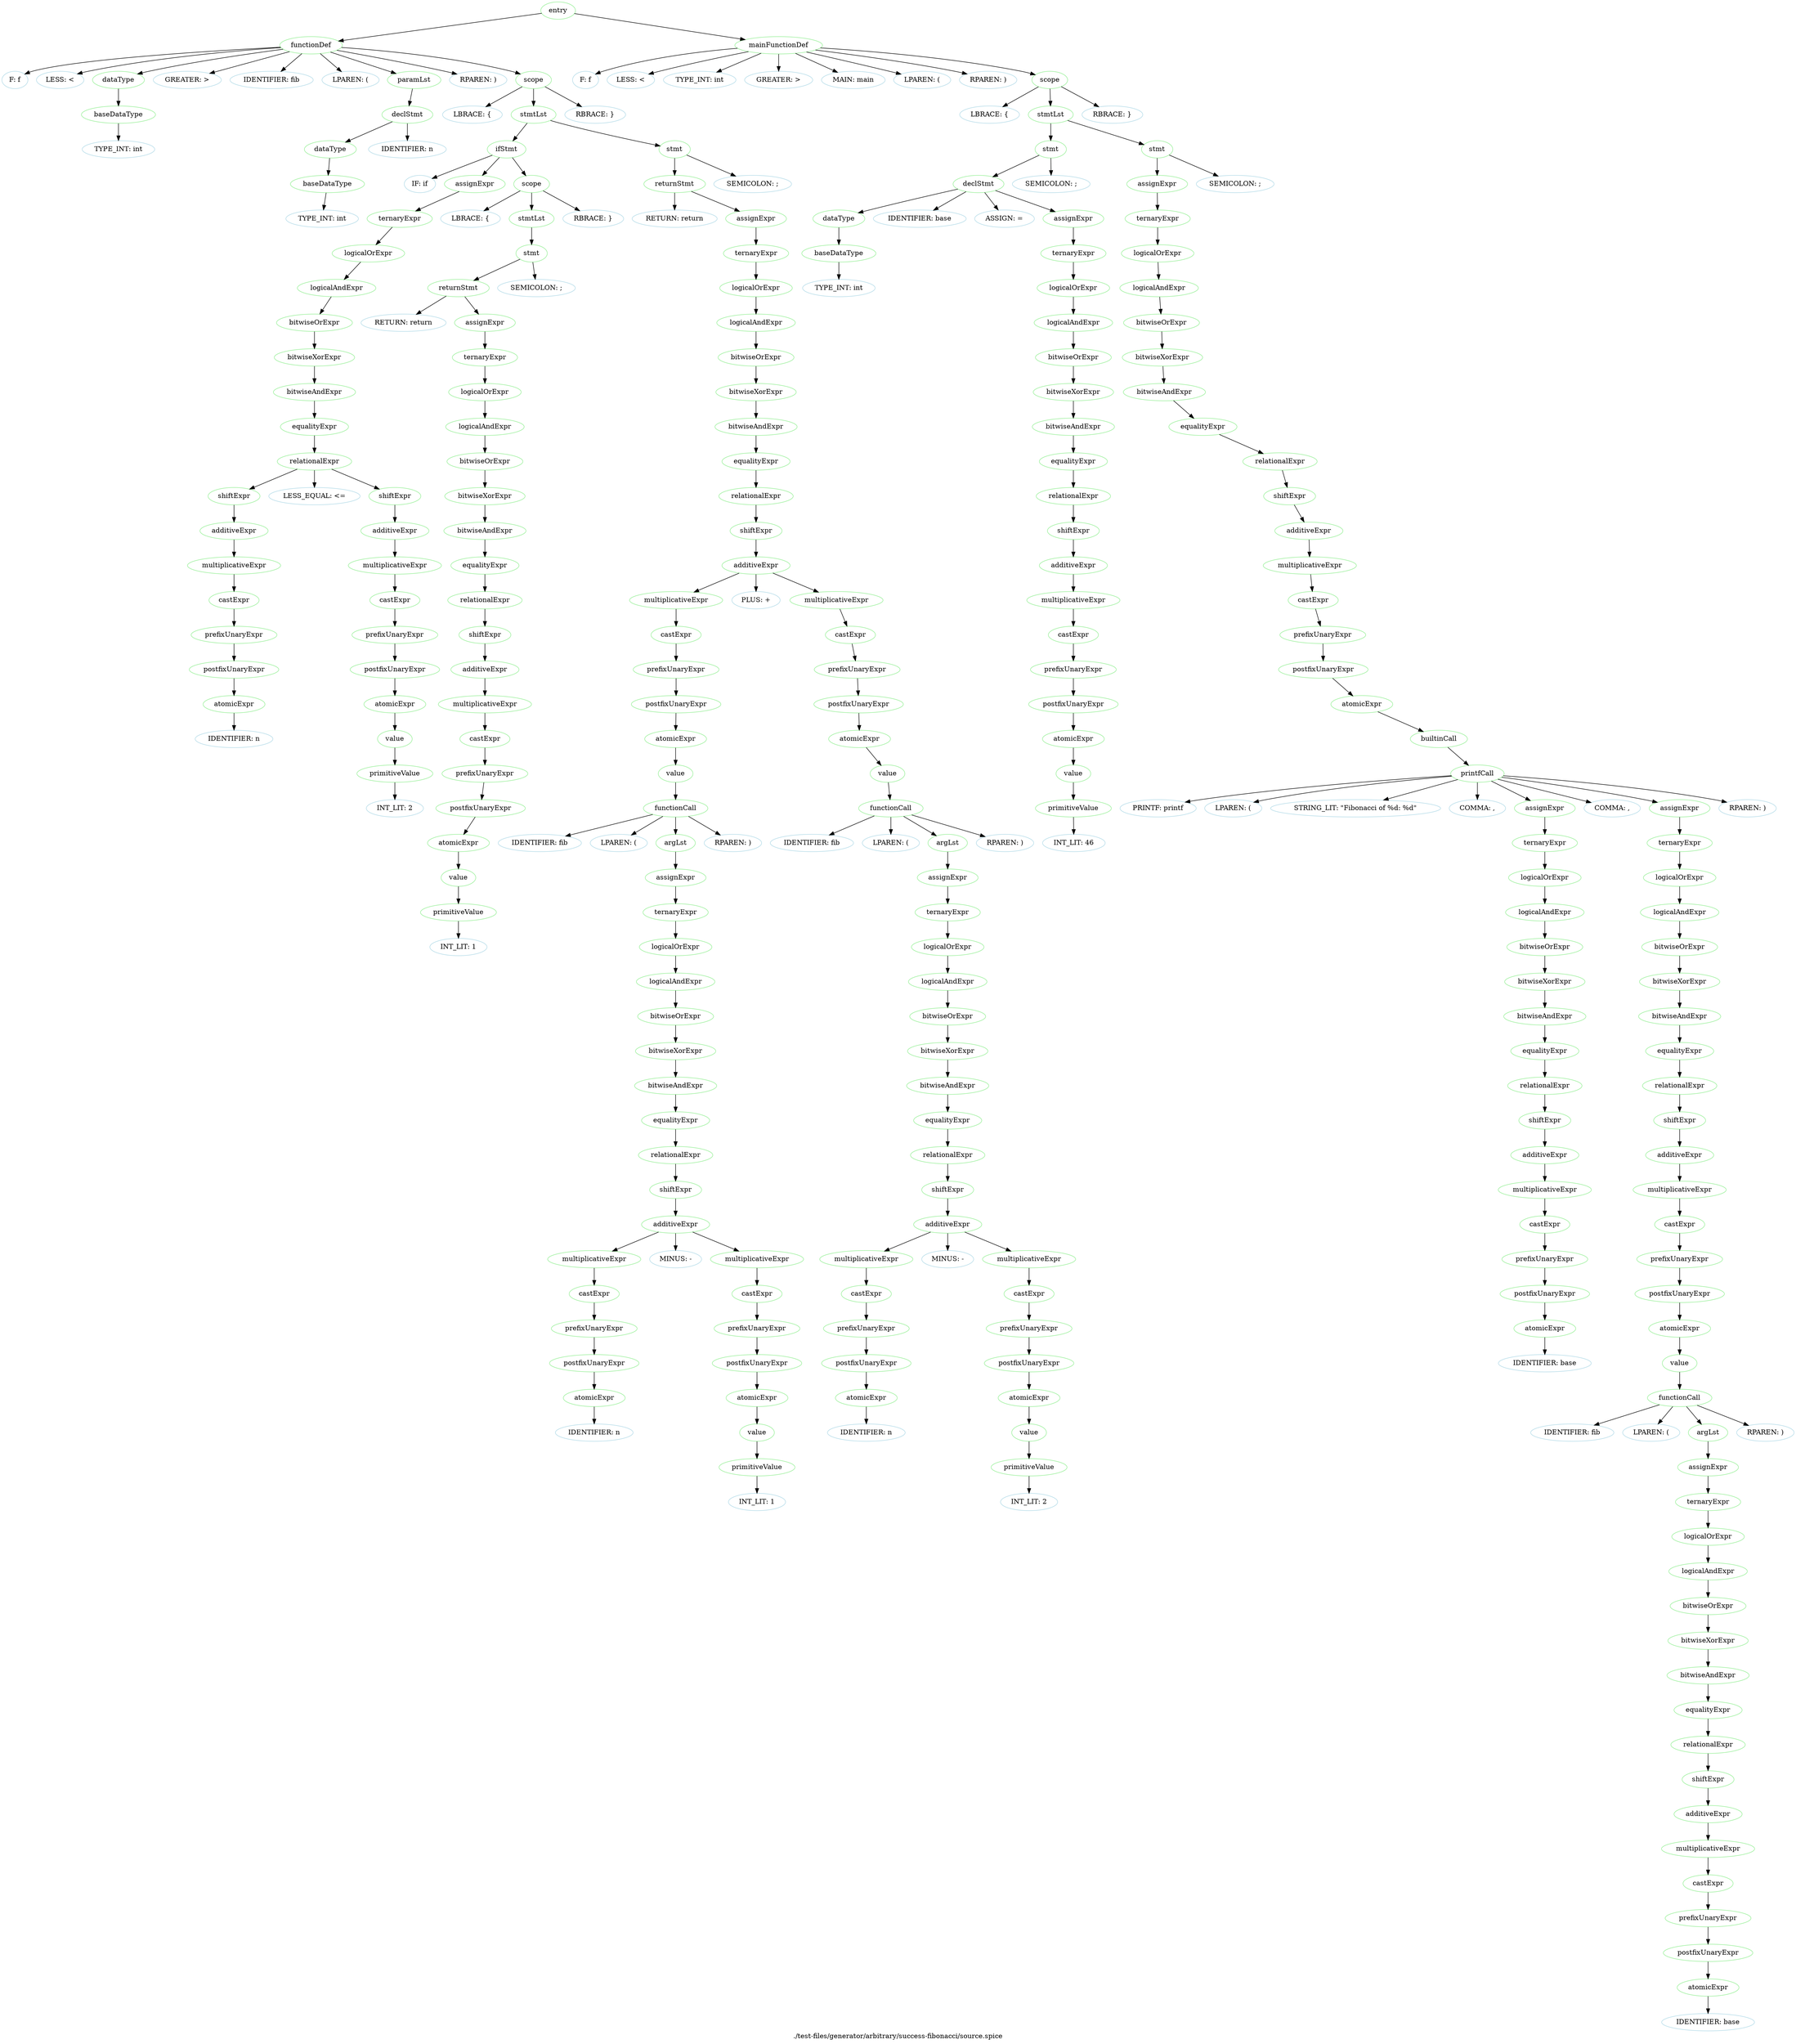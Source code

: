 digraph {
 rankdir="TB";
 label="./test-files/generator/arbitrary/success-fibonacci/source.spice";
 L1C0_entry [color="lightgreen",label="entry"];
 L1C0_functionDef [color="lightgreen",label="functionDef"];
 L1C0_entry -> L1C0_functionDef;
 L1C0 [color="lightblue",label="F: f"];
 L1C0_functionDef -> L1C0
 L1C1 [color="lightblue",label="LESS: <"];
 L1C0_functionDef -> L1C1
 L1C2_dataType [color="lightgreen",label="dataType"];
 L1C0_functionDef -> L1C2_dataType;
 L1C2_baseDataType [color="lightgreen",label="baseDataType"];
 L1C2_dataType -> L1C2_baseDataType;
 L1C2 [color="lightblue",label="TYPE_INT: int"];
 L1C2_baseDataType -> L1C2
 L1C5 [color="lightblue",label="GREATER: >"];
 L1C0_functionDef -> L1C5
 L1C7 [color="lightblue",label="IDENTIFIER: fib"];
 L1C0_functionDef -> L1C7
 L1C10 [color="lightblue",label="LPAREN: ("];
 L1C0_functionDef -> L1C10
 L1C11_paramLst [color="lightgreen",label="paramLst"];
 L1C0_functionDef -> L1C11_paramLst;
 L1C11_declStmt [color="lightgreen",label="declStmt"];
 L1C11_paramLst -> L1C11_declStmt;
 L1C11_dataType [color="lightgreen",label="dataType"];
 L1C11_declStmt -> L1C11_dataType;
 L1C11_baseDataType [color="lightgreen",label="baseDataType"];
 L1C11_dataType -> L1C11_baseDataType;
 L1C11 [color="lightblue",label="TYPE_INT: int"];
 L1C11_baseDataType -> L1C11
 L1C15 [color="lightblue",label="IDENTIFIER: n"];
 L1C11_declStmt -> L1C15
 L1C16 [color="lightblue",label="RPAREN: )"];
 L1C0_functionDef -> L1C16
 L1C18_scope [color="lightgreen",label="scope"];
 L1C0_functionDef -> L1C18_scope;
 L1C18 [color="lightblue",label="LBRACE: {"];
 L1C18_scope -> L1C18
 L2C4_stmtLst [color="lightgreen",label="stmtLst"];
 L1C18_scope -> L2C4_stmtLst;
 L2C4_ifStmt [color="lightgreen",label="ifStmt"];
 L2C4_stmtLst -> L2C4_ifStmt;
 L2C4 [color="lightblue",label="IF: if"];
 L2C4_ifStmt -> L2C4
 L2C7_assignExpr [color="lightgreen",label="assignExpr"];
 L2C4_ifStmt -> L2C7_assignExpr;
 L2C7_ternaryExpr [color="lightgreen",label="ternaryExpr"];
 L2C7_assignExpr -> L2C7_ternaryExpr;
 L2C7_logicalOrExpr [color="lightgreen",label="logicalOrExpr"];
 L2C7_ternaryExpr -> L2C7_logicalOrExpr;
 L2C7_logicalAndExpr [color="lightgreen",label="logicalAndExpr"];
 L2C7_logicalOrExpr -> L2C7_logicalAndExpr;
 L2C7_bitwiseOrExpr [color="lightgreen",label="bitwiseOrExpr"];
 L2C7_logicalAndExpr -> L2C7_bitwiseOrExpr;
 L2C7_bitwiseXorExpr [color="lightgreen",label="bitwiseXorExpr"];
 L2C7_bitwiseOrExpr -> L2C7_bitwiseXorExpr;
 L2C7_bitwiseAndExpr [color="lightgreen",label="bitwiseAndExpr"];
 L2C7_bitwiseXorExpr -> L2C7_bitwiseAndExpr;
 L2C7_equalityExpr [color="lightgreen",label="equalityExpr"];
 L2C7_bitwiseAndExpr -> L2C7_equalityExpr;
 L2C7_relationalExpr [color="lightgreen",label="relationalExpr"];
 L2C7_equalityExpr -> L2C7_relationalExpr;
 L2C7_shiftExpr [color="lightgreen",label="shiftExpr"];
 L2C7_relationalExpr -> L2C7_shiftExpr;
 L2C7_additiveExpr [color="lightgreen",label="additiveExpr"];
 L2C7_shiftExpr -> L2C7_additiveExpr;
 L2C7_multiplicativeExpr [color="lightgreen",label="multiplicativeExpr"];
 L2C7_additiveExpr -> L2C7_multiplicativeExpr;
 L2C7_castExpr [color="lightgreen",label="castExpr"];
 L2C7_multiplicativeExpr -> L2C7_castExpr;
 L2C7_prefixUnaryExpr [color="lightgreen",label="prefixUnaryExpr"];
 L2C7_castExpr -> L2C7_prefixUnaryExpr;
 L2C7_postfixUnaryExpr [color="lightgreen",label="postfixUnaryExpr"];
 L2C7_prefixUnaryExpr -> L2C7_postfixUnaryExpr;
 L2C7_atomicExpr [color="lightgreen",label="atomicExpr"];
 L2C7_postfixUnaryExpr -> L2C7_atomicExpr;
 L2C7 [color="lightblue",label="IDENTIFIER: n"];
 L2C7_atomicExpr -> L2C7
 L2C9 [color="lightblue",label="LESS_EQUAL: <="];
 L2C7_relationalExpr -> L2C9
 L2C12_shiftExpr [color="lightgreen",label="shiftExpr"];
 L2C7_relationalExpr -> L2C12_shiftExpr;
 L2C12_additiveExpr [color="lightgreen",label="additiveExpr"];
 L2C12_shiftExpr -> L2C12_additiveExpr;
 L2C12_multiplicativeExpr [color="lightgreen",label="multiplicativeExpr"];
 L2C12_additiveExpr -> L2C12_multiplicativeExpr;
 L2C12_castExpr [color="lightgreen",label="castExpr"];
 L2C12_multiplicativeExpr -> L2C12_castExpr;
 L2C12_prefixUnaryExpr [color="lightgreen",label="prefixUnaryExpr"];
 L2C12_castExpr -> L2C12_prefixUnaryExpr;
 L2C12_postfixUnaryExpr [color="lightgreen",label="postfixUnaryExpr"];
 L2C12_prefixUnaryExpr -> L2C12_postfixUnaryExpr;
 L2C12_atomicExpr [color="lightgreen",label="atomicExpr"];
 L2C12_postfixUnaryExpr -> L2C12_atomicExpr;
 L2C12_value [color="lightgreen",label="value"];
 L2C12_atomicExpr -> L2C12_value;
 L2C12_primitiveValue [color="lightgreen",label="primitiveValue"];
 L2C12_value -> L2C12_primitiveValue;
 L2C12 [color="lightblue",label="INT_LIT: 2"];
 L2C12_primitiveValue -> L2C12
 L2C14_scope [color="lightgreen",label="scope"];
 L2C4_ifStmt -> L2C14_scope;
 L2C14 [color="lightblue",label="LBRACE: {"];
 L2C14_scope -> L2C14
 L2C16_stmtLst [color="lightgreen",label="stmtLst"];
 L2C14_scope -> L2C16_stmtLst;
 L2C16_stmt [color="lightgreen",label="stmt"];
 L2C16_stmtLst -> L2C16_stmt;
 L2C16_returnStmt [color="lightgreen",label="returnStmt"];
 L2C16_stmt -> L2C16_returnStmt;
 L2C16 [color="lightblue",label="RETURN: return"];
 L2C16_returnStmt -> L2C16
 L2C23_assignExpr [color="lightgreen",label="assignExpr"];
 L2C16_returnStmt -> L2C23_assignExpr;
 L2C23_ternaryExpr [color="lightgreen",label="ternaryExpr"];
 L2C23_assignExpr -> L2C23_ternaryExpr;
 L2C23_logicalOrExpr [color="lightgreen",label="logicalOrExpr"];
 L2C23_ternaryExpr -> L2C23_logicalOrExpr;
 L2C23_logicalAndExpr [color="lightgreen",label="logicalAndExpr"];
 L2C23_logicalOrExpr -> L2C23_logicalAndExpr;
 L2C23_bitwiseOrExpr [color="lightgreen",label="bitwiseOrExpr"];
 L2C23_logicalAndExpr -> L2C23_bitwiseOrExpr;
 L2C23_bitwiseXorExpr [color="lightgreen",label="bitwiseXorExpr"];
 L2C23_bitwiseOrExpr -> L2C23_bitwiseXorExpr;
 L2C23_bitwiseAndExpr [color="lightgreen",label="bitwiseAndExpr"];
 L2C23_bitwiseXorExpr -> L2C23_bitwiseAndExpr;
 L2C23_equalityExpr [color="lightgreen",label="equalityExpr"];
 L2C23_bitwiseAndExpr -> L2C23_equalityExpr;
 L2C23_relationalExpr [color="lightgreen",label="relationalExpr"];
 L2C23_equalityExpr -> L2C23_relationalExpr;
 L2C23_shiftExpr [color="lightgreen",label="shiftExpr"];
 L2C23_relationalExpr -> L2C23_shiftExpr;
 L2C23_additiveExpr [color="lightgreen",label="additiveExpr"];
 L2C23_shiftExpr -> L2C23_additiveExpr;
 L2C23_multiplicativeExpr [color="lightgreen",label="multiplicativeExpr"];
 L2C23_additiveExpr -> L2C23_multiplicativeExpr;
 L2C23_castExpr [color="lightgreen",label="castExpr"];
 L2C23_multiplicativeExpr -> L2C23_castExpr;
 L2C23_prefixUnaryExpr [color="lightgreen",label="prefixUnaryExpr"];
 L2C23_castExpr -> L2C23_prefixUnaryExpr;
 L2C23_postfixUnaryExpr [color="lightgreen",label="postfixUnaryExpr"];
 L2C23_prefixUnaryExpr -> L2C23_postfixUnaryExpr;
 L2C23_atomicExpr [color="lightgreen",label="atomicExpr"];
 L2C23_postfixUnaryExpr -> L2C23_atomicExpr;
 L2C23_value [color="lightgreen",label="value"];
 L2C23_atomicExpr -> L2C23_value;
 L2C23_primitiveValue [color="lightgreen",label="primitiveValue"];
 L2C23_value -> L2C23_primitiveValue;
 L2C23 [color="lightblue",label="INT_LIT: 1"];
 L2C23_primitiveValue -> L2C23
 L2C24 [color="lightblue",label="SEMICOLON: ;"];
 L2C16_stmt -> L2C24
 L2C26 [color="lightblue",label="RBRACE: }"];
 L2C14_scope -> L2C26
 L3C4_stmt [color="lightgreen",label="stmt"];
 L2C4_stmtLst -> L3C4_stmt;
 L3C4_returnStmt [color="lightgreen",label="returnStmt"];
 L3C4_stmt -> L3C4_returnStmt;
 L3C4 [color="lightblue",label="RETURN: return"];
 L3C4_returnStmt -> L3C4
 L3C11_assignExpr [color="lightgreen",label="assignExpr"];
 L3C4_returnStmt -> L3C11_assignExpr;
 L3C11_ternaryExpr [color="lightgreen",label="ternaryExpr"];
 L3C11_assignExpr -> L3C11_ternaryExpr;
 L3C11_logicalOrExpr [color="lightgreen",label="logicalOrExpr"];
 L3C11_ternaryExpr -> L3C11_logicalOrExpr;
 L3C11_logicalAndExpr [color="lightgreen",label="logicalAndExpr"];
 L3C11_logicalOrExpr -> L3C11_logicalAndExpr;
 L3C11_bitwiseOrExpr [color="lightgreen",label="bitwiseOrExpr"];
 L3C11_logicalAndExpr -> L3C11_bitwiseOrExpr;
 L3C11_bitwiseXorExpr [color="lightgreen",label="bitwiseXorExpr"];
 L3C11_bitwiseOrExpr -> L3C11_bitwiseXorExpr;
 L3C11_bitwiseAndExpr [color="lightgreen",label="bitwiseAndExpr"];
 L3C11_bitwiseXorExpr -> L3C11_bitwiseAndExpr;
 L3C11_equalityExpr [color="lightgreen",label="equalityExpr"];
 L3C11_bitwiseAndExpr -> L3C11_equalityExpr;
 L3C11_relationalExpr [color="lightgreen",label="relationalExpr"];
 L3C11_equalityExpr -> L3C11_relationalExpr;
 L3C11_shiftExpr [color="lightgreen",label="shiftExpr"];
 L3C11_relationalExpr -> L3C11_shiftExpr;
 L3C11_additiveExpr [color="lightgreen",label="additiveExpr"];
 L3C11_shiftExpr -> L3C11_additiveExpr;
 L3C11_multiplicativeExpr [color="lightgreen",label="multiplicativeExpr"];
 L3C11_additiveExpr -> L3C11_multiplicativeExpr;
 L3C11_castExpr [color="lightgreen",label="castExpr"];
 L3C11_multiplicativeExpr -> L3C11_castExpr;
 L3C11_prefixUnaryExpr [color="lightgreen",label="prefixUnaryExpr"];
 L3C11_castExpr -> L3C11_prefixUnaryExpr;
 L3C11_postfixUnaryExpr [color="lightgreen",label="postfixUnaryExpr"];
 L3C11_prefixUnaryExpr -> L3C11_postfixUnaryExpr;
 L3C11_atomicExpr [color="lightgreen",label="atomicExpr"];
 L3C11_postfixUnaryExpr -> L3C11_atomicExpr;
 L3C11_value [color="lightgreen",label="value"];
 L3C11_atomicExpr -> L3C11_value;
 L3C11_functionCall [color="lightgreen",label="functionCall"];
 L3C11_value -> L3C11_functionCall;
 L3C11 [color="lightblue",label="IDENTIFIER: fib"];
 L3C11_functionCall -> L3C11
 L3C14 [color="lightblue",label="LPAREN: ("];
 L3C11_functionCall -> L3C14
 L3C15_argLst [color="lightgreen",label="argLst"];
 L3C11_functionCall -> L3C15_argLst;
 L3C15_assignExpr [color="lightgreen",label="assignExpr"];
 L3C15_argLst -> L3C15_assignExpr;
 L3C15_ternaryExpr [color="lightgreen",label="ternaryExpr"];
 L3C15_assignExpr -> L3C15_ternaryExpr;
 L3C15_logicalOrExpr [color="lightgreen",label="logicalOrExpr"];
 L3C15_ternaryExpr -> L3C15_logicalOrExpr;
 L3C15_logicalAndExpr [color="lightgreen",label="logicalAndExpr"];
 L3C15_logicalOrExpr -> L3C15_logicalAndExpr;
 L3C15_bitwiseOrExpr [color="lightgreen",label="bitwiseOrExpr"];
 L3C15_logicalAndExpr -> L3C15_bitwiseOrExpr;
 L3C15_bitwiseXorExpr [color="lightgreen",label="bitwiseXorExpr"];
 L3C15_bitwiseOrExpr -> L3C15_bitwiseXorExpr;
 L3C15_bitwiseAndExpr [color="lightgreen",label="bitwiseAndExpr"];
 L3C15_bitwiseXorExpr -> L3C15_bitwiseAndExpr;
 L3C15_equalityExpr [color="lightgreen",label="equalityExpr"];
 L3C15_bitwiseAndExpr -> L3C15_equalityExpr;
 L3C15_relationalExpr [color="lightgreen",label="relationalExpr"];
 L3C15_equalityExpr -> L3C15_relationalExpr;
 L3C15_shiftExpr [color="lightgreen",label="shiftExpr"];
 L3C15_relationalExpr -> L3C15_shiftExpr;
 L3C15_additiveExpr [color="lightgreen",label="additiveExpr"];
 L3C15_shiftExpr -> L3C15_additiveExpr;
 L3C15_multiplicativeExpr [color="lightgreen",label="multiplicativeExpr"];
 L3C15_additiveExpr -> L3C15_multiplicativeExpr;
 L3C15_castExpr [color="lightgreen",label="castExpr"];
 L3C15_multiplicativeExpr -> L3C15_castExpr;
 L3C15_prefixUnaryExpr [color="lightgreen",label="prefixUnaryExpr"];
 L3C15_castExpr -> L3C15_prefixUnaryExpr;
 L3C15_postfixUnaryExpr [color="lightgreen",label="postfixUnaryExpr"];
 L3C15_prefixUnaryExpr -> L3C15_postfixUnaryExpr;
 L3C15_atomicExpr [color="lightgreen",label="atomicExpr"];
 L3C15_postfixUnaryExpr -> L3C15_atomicExpr;
 L3C15 [color="lightblue",label="IDENTIFIER: n"];
 L3C15_atomicExpr -> L3C15
 L3C17 [color="lightblue",label="MINUS: -"];
 L3C15_additiveExpr -> L3C17
 L3C19_multiplicativeExpr [color="lightgreen",label="multiplicativeExpr"];
 L3C15_additiveExpr -> L3C19_multiplicativeExpr;
 L3C19_castExpr [color="lightgreen",label="castExpr"];
 L3C19_multiplicativeExpr -> L3C19_castExpr;
 L3C19_prefixUnaryExpr [color="lightgreen",label="prefixUnaryExpr"];
 L3C19_castExpr -> L3C19_prefixUnaryExpr;
 L3C19_postfixUnaryExpr [color="lightgreen",label="postfixUnaryExpr"];
 L3C19_prefixUnaryExpr -> L3C19_postfixUnaryExpr;
 L3C19_atomicExpr [color="lightgreen",label="atomicExpr"];
 L3C19_postfixUnaryExpr -> L3C19_atomicExpr;
 L3C19_value [color="lightgreen",label="value"];
 L3C19_atomicExpr -> L3C19_value;
 L3C19_primitiveValue [color="lightgreen",label="primitiveValue"];
 L3C19_value -> L3C19_primitiveValue;
 L3C19 [color="lightblue",label="INT_LIT: 1"];
 L3C19_primitiveValue -> L3C19
 L3C20 [color="lightblue",label="RPAREN: )"];
 L3C11_functionCall -> L3C20
 L3C22 [color="lightblue",label="PLUS: +"];
 L3C11_additiveExpr -> L3C22
 L3C24_multiplicativeExpr [color="lightgreen",label="multiplicativeExpr"];
 L3C11_additiveExpr -> L3C24_multiplicativeExpr;
 L3C24_castExpr [color="lightgreen",label="castExpr"];
 L3C24_multiplicativeExpr -> L3C24_castExpr;
 L3C24_prefixUnaryExpr [color="lightgreen",label="prefixUnaryExpr"];
 L3C24_castExpr -> L3C24_prefixUnaryExpr;
 L3C24_postfixUnaryExpr [color="lightgreen",label="postfixUnaryExpr"];
 L3C24_prefixUnaryExpr -> L3C24_postfixUnaryExpr;
 L3C24_atomicExpr [color="lightgreen",label="atomicExpr"];
 L3C24_postfixUnaryExpr -> L3C24_atomicExpr;
 L3C24_value [color="lightgreen",label="value"];
 L3C24_atomicExpr -> L3C24_value;
 L3C24_functionCall [color="lightgreen",label="functionCall"];
 L3C24_value -> L3C24_functionCall;
 L3C24 [color="lightblue",label="IDENTIFIER: fib"];
 L3C24_functionCall -> L3C24
 L3C27 [color="lightblue",label="LPAREN: ("];
 L3C24_functionCall -> L3C27
 L3C28_argLst [color="lightgreen",label="argLst"];
 L3C24_functionCall -> L3C28_argLst;
 L3C28_assignExpr [color="lightgreen",label="assignExpr"];
 L3C28_argLst -> L3C28_assignExpr;
 L3C28_ternaryExpr [color="lightgreen",label="ternaryExpr"];
 L3C28_assignExpr -> L3C28_ternaryExpr;
 L3C28_logicalOrExpr [color="lightgreen",label="logicalOrExpr"];
 L3C28_ternaryExpr -> L3C28_logicalOrExpr;
 L3C28_logicalAndExpr [color="lightgreen",label="logicalAndExpr"];
 L3C28_logicalOrExpr -> L3C28_logicalAndExpr;
 L3C28_bitwiseOrExpr [color="lightgreen",label="bitwiseOrExpr"];
 L3C28_logicalAndExpr -> L3C28_bitwiseOrExpr;
 L3C28_bitwiseXorExpr [color="lightgreen",label="bitwiseXorExpr"];
 L3C28_bitwiseOrExpr -> L3C28_bitwiseXorExpr;
 L3C28_bitwiseAndExpr [color="lightgreen",label="bitwiseAndExpr"];
 L3C28_bitwiseXorExpr -> L3C28_bitwiseAndExpr;
 L3C28_equalityExpr [color="lightgreen",label="equalityExpr"];
 L3C28_bitwiseAndExpr -> L3C28_equalityExpr;
 L3C28_relationalExpr [color="lightgreen",label="relationalExpr"];
 L3C28_equalityExpr -> L3C28_relationalExpr;
 L3C28_shiftExpr [color="lightgreen",label="shiftExpr"];
 L3C28_relationalExpr -> L3C28_shiftExpr;
 L3C28_additiveExpr [color="lightgreen",label="additiveExpr"];
 L3C28_shiftExpr -> L3C28_additiveExpr;
 L3C28_multiplicativeExpr [color="lightgreen",label="multiplicativeExpr"];
 L3C28_additiveExpr -> L3C28_multiplicativeExpr;
 L3C28_castExpr [color="lightgreen",label="castExpr"];
 L3C28_multiplicativeExpr -> L3C28_castExpr;
 L3C28_prefixUnaryExpr [color="lightgreen",label="prefixUnaryExpr"];
 L3C28_castExpr -> L3C28_prefixUnaryExpr;
 L3C28_postfixUnaryExpr [color="lightgreen",label="postfixUnaryExpr"];
 L3C28_prefixUnaryExpr -> L3C28_postfixUnaryExpr;
 L3C28_atomicExpr [color="lightgreen",label="atomicExpr"];
 L3C28_postfixUnaryExpr -> L3C28_atomicExpr;
 L3C28 [color="lightblue",label="IDENTIFIER: n"];
 L3C28_atomicExpr -> L3C28
 L3C30 [color="lightblue",label="MINUS: -"];
 L3C28_additiveExpr -> L3C30
 L3C32_multiplicativeExpr [color="lightgreen",label="multiplicativeExpr"];
 L3C28_additiveExpr -> L3C32_multiplicativeExpr;
 L3C32_castExpr [color="lightgreen",label="castExpr"];
 L3C32_multiplicativeExpr -> L3C32_castExpr;
 L3C32_prefixUnaryExpr [color="lightgreen",label="prefixUnaryExpr"];
 L3C32_castExpr -> L3C32_prefixUnaryExpr;
 L3C32_postfixUnaryExpr [color="lightgreen",label="postfixUnaryExpr"];
 L3C32_prefixUnaryExpr -> L3C32_postfixUnaryExpr;
 L3C32_atomicExpr [color="lightgreen",label="atomicExpr"];
 L3C32_postfixUnaryExpr -> L3C32_atomicExpr;
 L3C32_value [color="lightgreen",label="value"];
 L3C32_atomicExpr -> L3C32_value;
 L3C32_primitiveValue [color="lightgreen",label="primitiveValue"];
 L3C32_value -> L3C32_primitiveValue;
 L3C32 [color="lightblue",label="INT_LIT: 2"];
 L3C32_primitiveValue -> L3C32
 L3C33 [color="lightblue",label="RPAREN: )"];
 L3C24_functionCall -> L3C33
 L3C34 [color="lightblue",label="SEMICOLON: ;"];
 L3C4_stmt -> L3C34
 L4C0 [color="lightblue",label="RBRACE: }"];
 L1C18_scope -> L4C0
 L6C0_mainFunctionDef [color="lightgreen",label="mainFunctionDef"];
 L1C0_entry -> L6C0_mainFunctionDef;
 L6C0 [color="lightblue",label="F: f"];
 L6C0_mainFunctionDef -> L6C0
 L6C1 [color="lightblue",label="LESS: <"];
 L6C0_mainFunctionDef -> L6C1
 L6C2 [color="lightblue",label="TYPE_INT: int"];
 L6C0_mainFunctionDef -> L6C2
 L6C5 [color="lightblue",label="GREATER: >"];
 L6C0_mainFunctionDef -> L6C5
 L6C7 [color="lightblue",label="MAIN: main"];
 L6C0_mainFunctionDef -> L6C7
 L6C11 [color="lightblue",label="LPAREN: ("];
 L6C0_mainFunctionDef -> L6C11
 L6C12 [color="lightblue",label="RPAREN: )"];
 L6C0_mainFunctionDef -> L6C12
 L6C14_scope [color="lightgreen",label="scope"];
 L6C0_mainFunctionDef -> L6C14_scope;
 L6C14 [color="lightblue",label="LBRACE: {"];
 L6C14_scope -> L6C14
 L7C4_stmtLst [color="lightgreen",label="stmtLst"];
 L6C14_scope -> L7C4_stmtLst;
 L7C4_stmt [color="lightgreen",label="stmt"];
 L7C4_stmtLst -> L7C4_stmt;
 L7C4_declStmt [color="lightgreen",label="declStmt"];
 L7C4_stmt -> L7C4_declStmt;
 L7C4_dataType [color="lightgreen",label="dataType"];
 L7C4_declStmt -> L7C4_dataType;
 L7C4_baseDataType [color="lightgreen",label="baseDataType"];
 L7C4_dataType -> L7C4_baseDataType;
 L7C4 [color="lightblue",label="TYPE_INT: int"];
 L7C4_baseDataType -> L7C4
 L7C8 [color="lightblue",label="IDENTIFIER: base"];
 L7C4_declStmt -> L7C8
 L7C13 [color="lightblue",label="ASSIGN: ="];
 L7C4_declStmt -> L7C13
 L7C15_assignExpr [color="lightgreen",label="assignExpr"];
 L7C4_declStmt -> L7C15_assignExpr;
 L7C15_ternaryExpr [color="lightgreen",label="ternaryExpr"];
 L7C15_assignExpr -> L7C15_ternaryExpr;
 L7C15_logicalOrExpr [color="lightgreen",label="logicalOrExpr"];
 L7C15_ternaryExpr -> L7C15_logicalOrExpr;
 L7C15_logicalAndExpr [color="lightgreen",label="logicalAndExpr"];
 L7C15_logicalOrExpr -> L7C15_logicalAndExpr;
 L7C15_bitwiseOrExpr [color="lightgreen",label="bitwiseOrExpr"];
 L7C15_logicalAndExpr -> L7C15_bitwiseOrExpr;
 L7C15_bitwiseXorExpr [color="lightgreen",label="bitwiseXorExpr"];
 L7C15_bitwiseOrExpr -> L7C15_bitwiseXorExpr;
 L7C15_bitwiseAndExpr [color="lightgreen",label="bitwiseAndExpr"];
 L7C15_bitwiseXorExpr -> L7C15_bitwiseAndExpr;
 L7C15_equalityExpr [color="lightgreen",label="equalityExpr"];
 L7C15_bitwiseAndExpr -> L7C15_equalityExpr;
 L7C15_relationalExpr [color="lightgreen",label="relationalExpr"];
 L7C15_equalityExpr -> L7C15_relationalExpr;
 L7C15_shiftExpr [color="lightgreen",label="shiftExpr"];
 L7C15_relationalExpr -> L7C15_shiftExpr;
 L7C15_additiveExpr [color="lightgreen",label="additiveExpr"];
 L7C15_shiftExpr -> L7C15_additiveExpr;
 L7C15_multiplicativeExpr [color="lightgreen",label="multiplicativeExpr"];
 L7C15_additiveExpr -> L7C15_multiplicativeExpr;
 L7C15_castExpr [color="lightgreen",label="castExpr"];
 L7C15_multiplicativeExpr -> L7C15_castExpr;
 L7C15_prefixUnaryExpr [color="lightgreen",label="prefixUnaryExpr"];
 L7C15_castExpr -> L7C15_prefixUnaryExpr;
 L7C15_postfixUnaryExpr [color="lightgreen",label="postfixUnaryExpr"];
 L7C15_prefixUnaryExpr -> L7C15_postfixUnaryExpr;
 L7C15_atomicExpr [color="lightgreen",label="atomicExpr"];
 L7C15_postfixUnaryExpr -> L7C15_atomicExpr;
 L7C15_value [color="lightgreen",label="value"];
 L7C15_atomicExpr -> L7C15_value;
 L7C15_primitiveValue [color="lightgreen",label="primitiveValue"];
 L7C15_value -> L7C15_primitiveValue;
 L7C15 [color="lightblue",label="INT_LIT: 46"];
 L7C15_primitiveValue -> L7C15
 L7C17 [color="lightblue",label="SEMICOLON: ;"];
 L7C4_stmt -> L7C17
 L8C4_stmt [color="lightgreen",label="stmt"];
 L7C4_stmtLst -> L8C4_stmt;
 L8C4_assignExpr [color="lightgreen",label="assignExpr"];
 L8C4_stmt -> L8C4_assignExpr;
 L8C4_ternaryExpr [color="lightgreen",label="ternaryExpr"];
 L8C4_assignExpr -> L8C4_ternaryExpr;
 L8C4_logicalOrExpr [color="lightgreen",label="logicalOrExpr"];
 L8C4_ternaryExpr -> L8C4_logicalOrExpr;
 L8C4_logicalAndExpr [color="lightgreen",label="logicalAndExpr"];
 L8C4_logicalOrExpr -> L8C4_logicalAndExpr;
 L8C4_bitwiseOrExpr [color="lightgreen",label="bitwiseOrExpr"];
 L8C4_logicalAndExpr -> L8C4_bitwiseOrExpr;
 L8C4_bitwiseXorExpr [color="lightgreen",label="bitwiseXorExpr"];
 L8C4_bitwiseOrExpr -> L8C4_bitwiseXorExpr;
 L8C4_bitwiseAndExpr [color="lightgreen",label="bitwiseAndExpr"];
 L8C4_bitwiseXorExpr -> L8C4_bitwiseAndExpr;
 L8C4_equalityExpr [color="lightgreen",label="equalityExpr"];
 L8C4_bitwiseAndExpr -> L8C4_equalityExpr;
 L8C4_relationalExpr [color="lightgreen",label="relationalExpr"];
 L8C4_equalityExpr -> L8C4_relationalExpr;
 L8C4_shiftExpr [color="lightgreen",label="shiftExpr"];
 L8C4_relationalExpr -> L8C4_shiftExpr;
 L8C4_additiveExpr [color="lightgreen",label="additiveExpr"];
 L8C4_shiftExpr -> L8C4_additiveExpr;
 L8C4_multiplicativeExpr [color="lightgreen",label="multiplicativeExpr"];
 L8C4_additiveExpr -> L8C4_multiplicativeExpr;
 L8C4_castExpr [color="lightgreen",label="castExpr"];
 L8C4_multiplicativeExpr -> L8C4_castExpr;
 L8C4_prefixUnaryExpr [color="lightgreen",label="prefixUnaryExpr"];
 L8C4_castExpr -> L8C4_prefixUnaryExpr;
 L8C4_postfixUnaryExpr [color="lightgreen",label="postfixUnaryExpr"];
 L8C4_prefixUnaryExpr -> L8C4_postfixUnaryExpr;
 L8C4_atomicExpr [color="lightgreen",label="atomicExpr"];
 L8C4_postfixUnaryExpr -> L8C4_atomicExpr;
 L8C4_builtinCall [color="lightgreen",label="builtinCall"];
 L8C4_atomicExpr -> L8C4_builtinCall;
 L8C4_printfCall [color="lightgreen",label="printfCall"];
 L8C4_builtinCall -> L8C4_printfCall;
 L8C4 [color="lightblue",label="PRINTF: printf"];
 L8C4_printfCall -> L8C4
 L8C10 [color="lightblue",label="LPAREN: ("];
 L8C4_printfCall -> L8C10
 L8C11 [color="lightblue",label="STRING_LIT: \"Fibonacci of %d: %d\""];
 L8C4_printfCall -> L8C11
 L8C32 [color="lightblue",label="COMMA: ,"];
 L8C4_printfCall -> L8C32
 L8C34_assignExpr [color="lightgreen",label="assignExpr"];
 L8C4_printfCall -> L8C34_assignExpr;
 L8C34_ternaryExpr [color="lightgreen",label="ternaryExpr"];
 L8C34_assignExpr -> L8C34_ternaryExpr;
 L8C34_logicalOrExpr [color="lightgreen",label="logicalOrExpr"];
 L8C34_ternaryExpr -> L8C34_logicalOrExpr;
 L8C34_logicalAndExpr [color="lightgreen",label="logicalAndExpr"];
 L8C34_logicalOrExpr -> L8C34_logicalAndExpr;
 L8C34_bitwiseOrExpr [color="lightgreen",label="bitwiseOrExpr"];
 L8C34_logicalAndExpr -> L8C34_bitwiseOrExpr;
 L8C34_bitwiseXorExpr [color="lightgreen",label="bitwiseXorExpr"];
 L8C34_bitwiseOrExpr -> L8C34_bitwiseXorExpr;
 L8C34_bitwiseAndExpr [color="lightgreen",label="bitwiseAndExpr"];
 L8C34_bitwiseXorExpr -> L8C34_bitwiseAndExpr;
 L8C34_equalityExpr [color="lightgreen",label="equalityExpr"];
 L8C34_bitwiseAndExpr -> L8C34_equalityExpr;
 L8C34_relationalExpr [color="lightgreen",label="relationalExpr"];
 L8C34_equalityExpr -> L8C34_relationalExpr;
 L8C34_shiftExpr [color="lightgreen",label="shiftExpr"];
 L8C34_relationalExpr -> L8C34_shiftExpr;
 L8C34_additiveExpr [color="lightgreen",label="additiveExpr"];
 L8C34_shiftExpr -> L8C34_additiveExpr;
 L8C34_multiplicativeExpr [color="lightgreen",label="multiplicativeExpr"];
 L8C34_additiveExpr -> L8C34_multiplicativeExpr;
 L8C34_castExpr [color="lightgreen",label="castExpr"];
 L8C34_multiplicativeExpr -> L8C34_castExpr;
 L8C34_prefixUnaryExpr [color="lightgreen",label="prefixUnaryExpr"];
 L8C34_castExpr -> L8C34_prefixUnaryExpr;
 L8C34_postfixUnaryExpr [color="lightgreen",label="postfixUnaryExpr"];
 L8C34_prefixUnaryExpr -> L8C34_postfixUnaryExpr;
 L8C34_atomicExpr [color="lightgreen",label="atomicExpr"];
 L8C34_postfixUnaryExpr -> L8C34_atomicExpr;
 L8C34 [color="lightblue",label="IDENTIFIER: base"];
 L8C34_atomicExpr -> L8C34
 L8C38 [color="lightblue",label="COMMA: ,"];
 L8C4_printfCall -> L8C38
 L8C40_assignExpr [color="lightgreen",label="assignExpr"];
 L8C4_printfCall -> L8C40_assignExpr;
 L8C40_ternaryExpr [color="lightgreen",label="ternaryExpr"];
 L8C40_assignExpr -> L8C40_ternaryExpr;
 L8C40_logicalOrExpr [color="lightgreen",label="logicalOrExpr"];
 L8C40_ternaryExpr -> L8C40_logicalOrExpr;
 L8C40_logicalAndExpr [color="lightgreen",label="logicalAndExpr"];
 L8C40_logicalOrExpr -> L8C40_logicalAndExpr;
 L8C40_bitwiseOrExpr [color="lightgreen",label="bitwiseOrExpr"];
 L8C40_logicalAndExpr -> L8C40_bitwiseOrExpr;
 L8C40_bitwiseXorExpr [color="lightgreen",label="bitwiseXorExpr"];
 L8C40_bitwiseOrExpr -> L8C40_bitwiseXorExpr;
 L8C40_bitwiseAndExpr [color="lightgreen",label="bitwiseAndExpr"];
 L8C40_bitwiseXorExpr -> L8C40_bitwiseAndExpr;
 L8C40_equalityExpr [color="lightgreen",label="equalityExpr"];
 L8C40_bitwiseAndExpr -> L8C40_equalityExpr;
 L8C40_relationalExpr [color="lightgreen",label="relationalExpr"];
 L8C40_equalityExpr -> L8C40_relationalExpr;
 L8C40_shiftExpr [color="lightgreen",label="shiftExpr"];
 L8C40_relationalExpr -> L8C40_shiftExpr;
 L8C40_additiveExpr [color="lightgreen",label="additiveExpr"];
 L8C40_shiftExpr -> L8C40_additiveExpr;
 L8C40_multiplicativeExpr [color="lightgreen",label="multiplicativeExpr"];
 L8C40_additiveExpr -> L8C40_multiplicativeExpr;
 L8C40_castExpr [color="lightgreen",label="castExpr"];
 L8C40_multiplicativeExpr -> L8C40_castExpr;
 L8C40_prefixUnaryExpr [color="lightgreen",label="prefixUnaryExpr"];
 L8C40_castExpr -> L8C40_prefixUnaryExpr;
 L8C40_postfixUnaryExpr [color="lightgreen",label="postfixUnaryExpr"];
 L8C40_prefixUnaryExpr -> L8C40_postfixUnaryExpr;
 L8C40_atomicExpr [color="lightgreen",label="atomicExpr"];
 L8C40_postfixUnaryExpr -> L8C40_atomicExpr;
 L8C40_value [color="lightgreen",label="value"];
 L8C40_atomicExpr -> L8C40_value;
 L8C40_functionCall [color="lightgreen",label="functionCall"];
 L8C40_value -> L8C40_functionCall;
 L8C40 [color="lightblue",label="IDENTIFIER: fib"];
 L8C40_functionCall -> L8C40
 L8C43 [color="lightblue",label="LPAREN: ("];
 L8C40_functionCall -> L8C43
 L8C44_argLst [color="lightgreen",label="argLst"];
 L8C40_functionCall -> L8C44_argLst;
 L8C44_assignExpr [color="lightgreen",label="assignExpr"];
 L8C44_argLst -> L8C44_assignExpr;
 L8C44_ternaryExpr [color="lightgreen",label="ternaryExpr"];
 L8C44_assignExpr -> L8C44_ternaryExpr;
 L8C44_logicalOrExpr [color="lightgreen",label="logicalOrExpr"];
 L8C44_ternaryExpr -> L8C44_logicalOrExpr;
 L8C44_logicalAndExpr [color="lightgreen",label="logicalAndExpr"];
 L8C44_logicalOrExpr -> L8C44_logicalAndExpr;
 L8C44_bitwiseOrExpr [color="lightgreen",label="bitwiseOrExpr"];
 L8C44_logicalAndExpr -> L8C44_bitwiseOrExpr;
 L8C44_bitwiseXorExpr [color="lightgreen",label="bitwiseXorExpr"];
 L8C44_bitwiseOrExpr -> L8C44_bitwiseXorExpr;
 L8C44_bitwiseAndExpr [color="lightgreen",label="bitwiseAndExpr"];
 L8C44_bitwiseXorExpr -> L8C44_bitwiseAndExpr;
 L8C44_equalityExpr [color="lightgreen",label="equalityExpr"];
 L8C44_bitwiseAndExpr -> L8C44_equalityExpr;
 L8C44_relationalExpr [color="lightgreen",label="relationalExpr"];
 L8C44_equalityExpr -> L8C44_relationalExpr;
 L8C44_shiftExpr [color="lightgreen",label="shiftExpr"];
 L8C44_relationalExpr -> L8C44_shiftExpr;
 L8C44_additiveExpr [color="lightgreen",label="additiveExpr"];
 L8C44_shiftExpr -> L8C44_additiveExpr;
 L8C44_multiplicativeExpr [color="lightgreen",label="multiplicativeExpr"];
 L8C44_additiveExpr -> L8C44_multiplicativeExpr;
 L8C44_castExpr [color="lightgreen",label="castExpr"];
 L8C44_multiplicativeExpr -> L8C44_castExpr;
 L8C44_prefixUnaryExpr [color="lightgreen",label="prefixUnaryExpr"];
 L8C44_castExpr -> L8C44_prefixUnaryExpr;
 L8C44_postfixUnaryExpr [color="lightgreen",label="postfixUnaryExpr"];
 L8C44_prefixUnaryExpr -> L8C44_postfixUnaryExpr;
 L8C44_atomicExpr [color="lightgreen",label="atomicExpr"];
 L8C44_postfixUnaryExpr -> L8C44_atomicExpr;
 L8C44 [color="lightblue",label="IDENTIFIER: base"];
 L8C44_atomicExpr -> L8C44
 L8C48 [color="lightblue",label="RPAREN: )"];
 L8C40_functionCall -> L8C48
 L8C49 [color="lightblue",label="RPAREN: )"];
 L8C4_printfCall -> L8C49
 L8C50 [color="lightblue",label="SEMICOLON: ;"];
 L8C4_stmt -> L8C50
 L9C0 [color="lightblue",label="RBRACE: }"];
 L6C14_scope -> L9C0
}